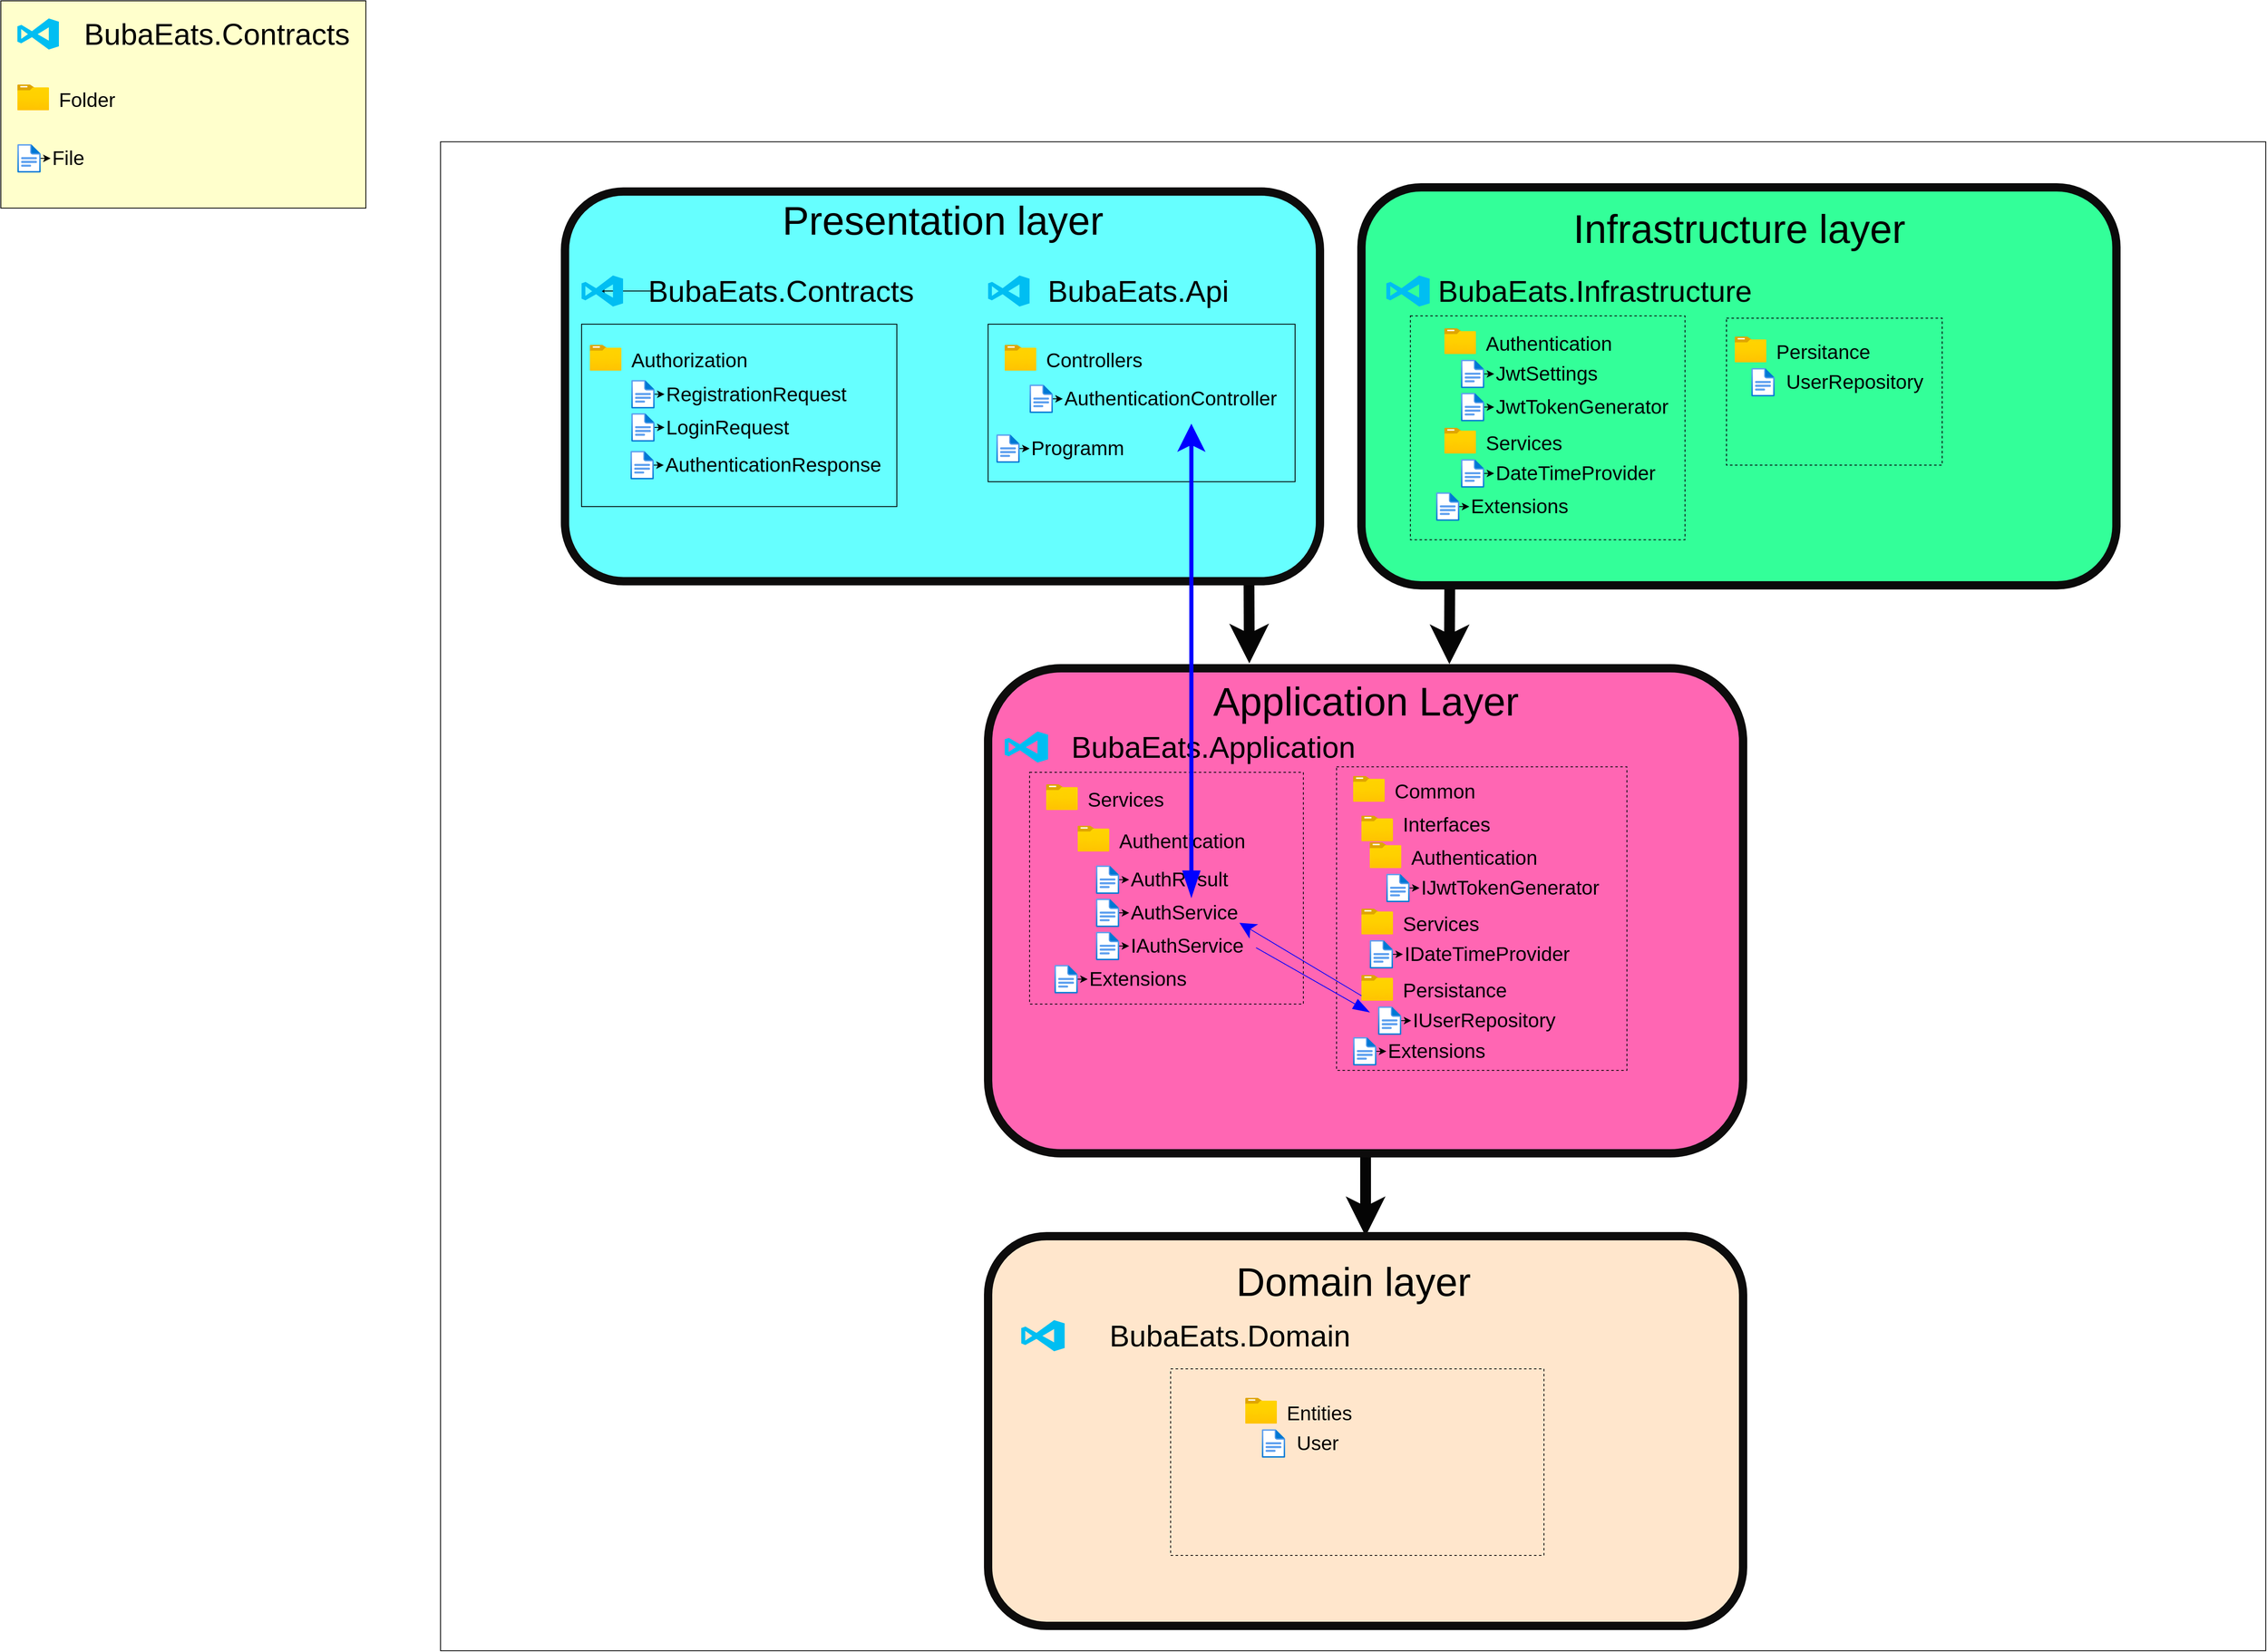 <mxfile>
    <diagram id="rWr11Ek52ALkJoC7Q38n" name="Page-1">
        <mxGraphModel dx="2772" dy="968" grid="1" gridSize="10" guides="1" tooltips="1" connect="1" arrows="1" fold="1" page="1" pageScale="1" pageWidth="850" pageHeight="1100" math="0" shadow="0">
            <root>
                <mxCell id="0"/>
                <mxCell id="1" parent="0"/>
                <mxCell id="107" value="" style="rounded=0;whiteSpace=wrap;html=1;strokeColor=#0a0a0a;strokeWidth=1;fontSize=48;fontColor=#000000;fillColor=#FFFFFF;" parent="1" vertex="1">
                    <mxGeometry x="-180" y="220" width="2200" height="1820" as="geometry"/>
                </mxCell>
                <mxCell id="105" style="edgeStyle=none;html=1;strokeColor=#050505;strokeWidth=13;fontSize=24;fontColor=#000000;exitX=0.117;exitY=0.99;exitDx=0;exitDy=0;exitPerimeter=0;" parent="1" source="96" edge="1">
                    <mxGeometry relative="1" as="geometry">
                        <mxPoint x="1036" y="850" as="targetPoint"/>
                    </mxGeometry>
                </mxCell>
                <mxCell id="96" value="" style="rounded=1;whiteSpace=wrap;html=1;strokeWidth=10;fontSize=24;fillColor=#33FF99;strokeColor=#0a0a0a;" parent="1" vertex="1">
                    <mxGeometry x="930" y="275" width="910" height="480" as="geometry"/>
                </mxCell>
                <mxCell id="104" style="edgeStyle=none;html=1;exitX=0.906;exitY=1.004;exitDx=0;exitDy=0;fontSize=24;fontColor=#000000;strokeWidth=13;strokeColor=#050505;exitPerimeter=0;entryX=0.346;entryY=-0.01;entryDx=0;entryDy=0;entryPerimeter=0;" parent="1" source="3" target="102" edge="1">
                    <mxGeometry relative="1" as="geometry"/>
                </mxCell>
                <mxCell id="3" value="" style="rounded=1;whiteSpace=wrap;html=1;fillColor=#66FFFF;strokeWidth=10;strokeColor=#0d0c0c;" parent="1" vertex="1">
                    <mxGeometry x="-30" y="280" width="910" height="470" as="geometry"/>
                </mxCell>
                <mxCell id="4" value="&lt;font style=&quot;font-size: 48px;&quot; color=&quot;#000000&quot;&gt;Presentation layer&lt;/font&gt;" style="text;html=1;align=center;verticalAlign=middle;resizable=0;points=[];autosize=1;strokeColor=none;fillColor=none;" parent="1" vertex="1">
                    <mxGeometry x="220" y="280" width="410" height="70" as="geometry"/>
                </mxCell>
                <mxCell id="9" value="" style="edgeStyle=none;html=1;fontSize=36;fontColor=#000000;" parent="1" edge="1">
                    <mxGeometry relative="1" as="geometry">
                        <mxPoint x="80" y="400" as="sourcePoint"/>
                        <mxPoint x="10" y="400" as="targetPoint"/>
                    </mxGeometry>
                </mxCell>
                <mxCell id="13" value="" style="group" parent="1" vertex="1" connectable="0">
                    <mxGeometry x="-10" y="370" width="410" height="60" as="geometry"/>
                </mxCell>
                <mxCell id="14" value="&lt;font style=&quot;font-size: 36px;&quot;&gt;BubaEats.Contracts&lt;/font&gt;" style="text;html=1;align=center;verticalAlign=middle;resizable=1;points=[];autosize=1;strokeColor=none;fillColor=none;fontSize=36;fontColor=#000000;movable=1;rotatable=1;deletable=1;editable=1;connectable=1;" parent="13" vertex="1">
                    <mxGeometry x="70" width="340" height="60" as="geometry"/>
                </mxCell>
                <mxCell id="15" value="" style="verticalLabelPosition=bottom;html=1;verticalAlign=top;align=center;strokeColor=none;fillColor=#00BEF2;shape=mxgraph.azure.visual_studio_online;rounded=1;fontSize=24;fontColor=#000000;movable=1;resizable=1;rotatable=1;deletable=1;editable=1;connectable=1;" parent="13" vertex="1">
                    <mxGeometry y="11.25" width="50" height="37.5" as="geometry"/>
                </mxCell>
                <mxCell id="16" value="" style="rounded=0;whiteSpace=wrap;html=1;strokeColor=#000000;fontSize=48;fontColor=#000000;fillColor=#FFFFCC;" parent="1" vertex="1">
                    <mxGeometry x="-710" y="50" width="440" height="250" as="geometry"/>
                </mxCell>
                <mxCell id="12" value="" style="group" parent="1" vertex="1" connectable="0">
                    <mxGeometry x="-690" y="60" width="410" height="60" as="geometry"/>
                </mxCell>
                <mxCell id="10" value="&lt;font style=&quot;font-size: 36px;&quot;&gt;BubaEats.Contracts&lt;/font&gt;" style="text;html=1;align=center;verticalAlign=middle;resizable=1;points=[];autosize=1;strokeColor=none;fillColor=none;fontSize=36;fontColor=#000000;movable=1;rotatable=1;deletable=1;editable=1;connectable=1;" parent="12" vertex="1">
                    <mxGeometry x="70" width="340" height="60" as="geometry"/>
                </mxCell>
                <mxCell id="11" value="" style="verticalLabelPosition=bottom;html=1;verticalAlign=top;align=center;strokeColor=none;fillColor=#00BEF2;shape=mxgraph.azure.visual_studio_online;rounded=1;fontSize=24;fontColor=#000000;movable=1;resizable=1;rotatable=1;deletable=1;editable=1;connectable=1;" parent="12" vertex="1">
                    <mxGeometry y="11.25" width="50" height="37.5" as="geometry"/>
                </mxCell>
                <mxCell id="21" value="" style="group" parent="1" vertex="1" connectable="0">
                    <mxGeometry x="-690" y="126" width="138" height="70" as="geometry"/>
                </mxCell>
                <mxCell id="17" value="" style="aspect=fixed;html=1;points=[];align=center;image;fontSize=12;image=img/lib/azure2/general/Folder_Blank.svg;rounded=1;strokeColor=#000000;fontColor=#000000;fillColor=#FFFFCC;" parent="21" vertex="1">
                    <mxGeometry y="25" width="37.97" height="31" as="geometry"/>
                </mxCell>
                <mxCell id="18" value="&lt;font style=&quot;font-size: 24px;&quot;&gt;Folder&lt;/font&gt;" style="text;html=1;align=left;verticalAlign=middle;resizable=0;points=[];autosize=1;strokeColor=none;fillColor=none;fontSize=48;fontColor=#000000;" parent="21" vertex="1">
                    <mxGeometry x="48" width="90" height="70" as="geometry"/>
                </mxCell>
                <mxCell id="51" value="" style="group" parent="1" vertex="1" connectable="0">
                    <mxGeometry x="480" y="370" width="410" height="60" as="geometry"/>
                </mxCell>
                <mxCell id="52" value="&lt;font style=&quot;font-size: 36px;&quot;&gt;BubaEats.Api&lt;/font&gt;" style="text;html=1;align=left;verticalAlign=middle;resizable=1;points=[];autosize=1;strokeColor=none;fillColor=none;fontSize=36;fontColor=#000000;movable=1;rotatable=1;deletable=1;editable=1;connectable=1;" parent="51" vertex="1">
                    <mxGeometry x="70" width="290" height="60" as="geometry"/>
                </mxCell>
                <mxCell id="53" value="" style="verticalLabelPosition=bottom;html=1;verticalAlign=top;align=center;strokeColor=none;fillColor=#00BEF2;shape=mxgraph.azure.visual_studio_online;rounded=1;fontSize=24;fontColor=#000000;movable=1;resizable=1;rotatable=1;deletable=1;editable=1;connectable=1;" parent="51" vertex="1">
                    <mxGeometry y="11.25" width="50" height="37.5" as="geometry"/>
                </mxCell>
                <mxCell id="61" value="" style="group" parent="1" vertex="1" connectable="0">
                    <mxGeometry x="-690" y="220" width="280.001" height="40" as="geometry"/>
                </mxCell>
                <mxCell id="62" value="" style="aspect=fixed;html=1;points=[];align=center;image;fontSize=12;image=img/lib/azure2/general/File.svg;rounded=1;strokeColor=#000000;fontColor=#000000;fillColor=#FFFFCC;" parent="61" vertex="1">
                    <mxGeometry y="2.75" width="28" height="34.5" as="geometry"/>
                </mxCell>
                <mxCell id="63" value="File" style="text;html=1;align=left;verticalAlign=middle;resizable=0;points=[];autosize=1;strokeColor=none;fillColor=none;fontSize=24;fontColor=#000000;" parent="61" vertex="1">
                    <mxGeometry x="40.001" width="60" height="40" as="geometry"/>
                </mxCell>
                <mxCell id="64" value="" style="edgeStyle=none;html=1;fontSize=24;fontColor=#000000;" parent="61" source="62" target="63" edge="1">
                    <mxGeometry relative="1" as="geometry"/>
                </mxCell>
                <mxCell id="65" value="" style="group" parent="1" vertex="1" connectable="0">
                    <mxGeometry x="530" y="510" width="320.001" height="40" as="geometry"/>
                </mxCell>
                <mxCell id="66" value="" style="aspect=fixed;html=1;points=[];align=center;image;fontSize=12;image=img/lib/azure2/general/File.svg;rounded=1;strokeColor=#000000;fontColor=#000000;fillColor=#FFFFCC;" parent="65" vertex="1">
                    <mxGeometry y="2.75" width="28" height="34.5" as="geometry"/>
                </mxCell>
                <mxCell id="67" value="AuthenticationController" style="text;html=1;align=left;verticalAlign=middle;resizable=0;points=[];autosize=1;strokeColor=none;fillColor=none;fontSize=24;fontColor=#000000;" parent="65" vertex="1">
                    <mxGeometry x="40.001" width="280" height="40" as="geometry"/>
                </mxCell>
                <mxCell id="68" value="" style="edgeStyle=none;html=1;fontSize=24;fontColor=#000000;" parent="65" source="66" target="67" edge="1">
                    <mxGeometry relative="1" as="geometry"/>
                </mxCell>
                <mxCell id="73" value="" style="group;dashed=1;" parent="1" vertex="1" connectable="0">
                    <mxGeometry x="-10" y="440" width="380" height="220" as="geometry"/>
                </mxCell>
                <mxCell id="6" value="" style="rounded=0;whiteSpace=wrap;html=1;fontSize=24;fontColor=#000000;fillColor=none;strokeColor=#000000;" parent="73" vertex="1">
                    <mxGeometry width="380" height="220" as="geometry"/>
                </mxCell>
                <mxCell id="22" value="" style="group" parent="73" vertex="1" connectable="0">
                    <mxGeometry x="10" width="208" height="70" as="geometry"/>
                </mxCell>
                <mxCell id="23" value="" style="aspect=fixed;html=1;points=[];align=center;image;fontSize=12;image=img/lib/azure2/general/Folder_Blank.svg;rounded=1;strokeColor=#000000;fontColor=#000000;fillColor=#FFFFCC;" parent="22" vertex="1">
                    <mxGeometry y="25" width="37.97" height="31" as="geometry"/>
                </mxCell>
                <mxCell id="24" value="&lt;font style=&quot;font-size: 24px;&quot;&gt;Authorization&lt;/font&gt;" style="text;html=1;align=left;verticalAlign=middle;resizable=0;points=[];autosize=1;strokeColor=none;fillColor=none;fontSize=48;fontColor=#000000;" parent="22" vertex="1">
                    <mxGeometry x="48" width="160" height="70" as="geometry"/>
                </mxCell>
                <mxCell id="41" value="" style="group" parent="73" vertex="1" connectable="0">
                    <mxGeometry x="60" y="64.5" width="280.001" height="40" as="geometry"/>
                </mxCell>
                <mxCell id="29" value="" style="aspect=fixed;html=1;points=[];align=center;image;fontSize=12;image=img/lib/azure2/general/File.svg;rounded=1;strokeColor=#000000;fontColor=#000000;fillColor=#FFFFCC;" parent="41" vertex="1">
                    <mxGeometry y="2.75" width="28" height="34.5" as="geometry"/>
                </mxCell>
                <mxCell id="30" value="RegistrationRequest" style="text;html=1;align=left;verticalAlign=middle;resizable=0;points=[];autosize=1;strokeColor=none;fillColor=none;fontSize=24;fontColor=#000000;" parent="41" vertex="1">
                    <mxGeometry x="40.001" width="240" height="40" as="geometry"/>
                </mxCell>
                <mxCell id="40" value="" style="edgeStyle=none;html=1;fontSize=24;fontColor=#000000;" parent="41" source="29" target="30" edge="1">
                    <mxGeometry relative="1" as="geometry"/>
                </mxCell>
                <mxCell id="42" value="" style="group" parent="73" vertex="1" connectable="0">
                    <mxGeometry x="59" y="150" width="320.001" height="40" as="geometry"/>
                </mxCell>
                <mxCell id="43" value="" style="aspect=fixed;html=1;points=[];align=center;image;fontSize=12;image=img/lib/azure2/general/File.svg;rounded=1;strokeColor=#000000;fontColor=#000000;fillColor=#FFFFCC;" parent="42" vertex="1">
                    <mxGeometry y="2.75" width="28" height="34.5" as="geometry"/>
                </mxCell>
                <mxCell id="44" value="AuthenticationResponse" style="text;html=1;align=left;verticalAlign=middle;resizable=0;points=[];autosize=1;strokeColor=none;fillColor=none;fontSize=24;fontColor=#000000;" parent="42" vertex="1">
                    <mxGeometry x="40.001" width="280" height="40" as="geometry"/>
                </mxCell>
                <mxCell id="45" value="" style="edgeStyle=none;html=1;fontSize=24;fontColor=#000000;" parent="42" source="43" target="44" edge="1">
                    <mxGeometry relative="1" as="geometry"/>
                </mxCell>
                <mxCell id="50" value="" style="group" parent="73" vertex="1" connectable="0">
                    <mxGeometry x="60" y="104.5" width="280.001" height="40" as="geometry"/>
                </mxCell>
                <mxCell id="47" value="" style="aspect=fixed;html=1;points=[];align=center;image;fontSize=12;image=img/lib/azure2/general/File.svg;rounded=1;strokeColor=#000000;fontColor=#000000;fillColor=#FFFFCC;" parent="50" vertex="1">
                    <mxGeometry y="2.75" width="28" height="34.5" as="geometry"/>
                </mxCell>
                <mxCell id="48" value="LoginRequest" style="text;html=1;align=left;verticalAlign=middle;resizable=0;points=[];autosize=1;strokeColor=none;fillColor=none;fontSize=24;fontColor=#000000;" parent="50" vertex="1">
                    <mxGeometry x="40.001" width="170" height="40" as="geometry"/>
                </mxCell>
                <mxCell id="49" value="" style="edgeStyle=none;html=1;fontSize=24;fontColor=#000000;" parent="50" source="47" target="48" edge="1">
                    <mxGeometry relative="1" as="geometry"/>
                </mxCell>
                <mxCell id="74" value="" style="group;dashed=1;" parent="1" vertex="1" connectable="0">
                    <mxGeometry x="480" y="440" width="370" height="190" as="geometry"/>
                </mxCell>
                <mxCell id="54" value="" style="rounded=0;whiteSpace=wrap;html=1;fontSize=24;fontColor=#000000;fillColor=none;strokeColor=#000000;" parent="74" vertex="1">
                    <mxGeometry width="370" height="190" as="geometry"/>
                </mxCell>
                <mxCell id="55" value="" style="group" parent="74" vertex="1" connectable="0">
                    <mxGeometry x="20" width="188" height="70" as="geometry"/>
                </mxCell>
                <mxCell id="56" value="" style="aspect=fixed;html=1;points=[];align=center;image;fontSize=12;image=img/lib/azure2/general/Folder_Blank.svg;rounded=1;strokeColor=#000000;fontColor=#000000;fillColor=#FFFFCC;" parent="55" vertex="1">
                    <mxGeometry y="25" width="37.97" height="31" as="geometry"/>
                </mxCell>
                <mxCell id="57" value="&lt;font style=&quot;font-size: 24px;&quot;&gt;Controllers&lt;/font&gt;" style="text;html=1;align=left;verticalAlign=middle;resizable=0;points=[];autosize=1;strokeColor=none;fillColor=none;fontSize=48;fontColor=#000000;" parent="55" vertex="1">
                    <mxGeometry x="48" width="140" height="70" as="geometry"/>
                </mxCell>
                <mxCell id="69" value="" style="group" parent="74" vertex="1" connectable="0">
                    <mxGeometry x="10" y="130" width="320.001" height="40" as="geometry"/>
                </mxCell>
                <mxCell id="70" value="" style="aspect=fixed;html=1;points=[];align=center;image;fontSize=12;image=img/lib/azure2/general/File.svg;rounded=1;strokeColor=#000000;fontColor=#000000;fillColor=#FFFFCC;" parent="69" vertex="1">
                    <mxGeometry y="2.75" width="28" height="34.5" as="geometry"/>
                </mxCell>
                <mxCell id="71" value="Programm" style="text;html=1;align=left;verticalAlign=middle;resizable=0;points=[];autosize=1;strokeColor=none;fillColor=none;fontSize=24;fontColor=#000000;" parent="69" vertex="1">
                    <mxGeometry x="40.001" width="140" height="40" as="geometry"/>
                </mxCell>
                <mxCell id="72" value="" style="edgeStyle=none;html=1;fontSize=24;fontColor=#000000;" parent="69" source="70" target="71" edge="1">
                    <mxGeometry relative="1" as="geometry"/>
                </mxCell>
                <mxCell id="76" value="&lt;font style=&quot;font-size: 48px;&quot; color=&quot;#000000&quot;&gt;Infrastructure layer&lt;/font&gt;" style="text;html=1;align=center;verticalAlign=middle;resizable=0;points=[];autosize=1;strokeColor=none;fillColor=none;" parent="1" vertex="1">
                    <mxGeometry x="1175" y="290" width="420" height="70" as="geometry"/>
                </mxCell>
                <mxCell id="77" value="" style="group" parent="1" vertex="1" connectable="0">
                    <mxGeometry x="960" y="370" width="460" height="60" as="geometry"/>
                </mxCell>
                <mxCell id="78" value="&lt;font style=&quot;font-size: 36px;&quot;&gt;BubaEats.Infrastructure&lt;/font&gt;" style="text;html=1;align=center;verticalAlign=middle;resizable=1;points=[];autosize=1;strokeColor=none;fillColor=none;fontSize=36;fontColor=#000000;movable=1;rotatable=1;deletable=1;editable=1;connectable=1;" parent="77" vertex="1">
                    <mxGeometry x="41.818" width="418.182" height="60" as="geometry"/>
                </mxCell>
                <mxCell id="79" value="" style="verticalLabelPosition=bottom;html=1;verticalAlign=top;align=center;strokeColor=none;fillColor=#00BEF2;shape=mxgraph.azure.visual_studio_online;rounded=1;fontSize=24;fontColor=#000000;movable=1;resizable=1;rotatable=1;deletable=1;editable=1;connectable=1;" parent="77" vertex="1">
                    <mxGeometry y="11.25" width="52.273" height="37.5" as="geometry"/>
                </mxCell>
                <mxCell id="132" value="" style="edgeStyle=none;html=1;strokeColor=#050505;strokeWidth=13;fontSize=48;fontColor=#000000;" parent="1" source="102" target="131" edge="1">
                    <mxGeometry relative="1" as="geometry"/>
                </mxCell>
                <mxCell id="102" value="" style="rounded=1;whiteSpace=wrap;html=1;fillColor=#FF66B3;strokeWidth=10;strokeColor=#0d0c0c;" parent="1" vertex="1">
                    <mxGeometry x="480" y="855" width="910" height="585" as="geometry"/>
                </mxCell>
                <mxCell id="106" value="&lt;font style=&quot;font-size: 48px;&quot;&gt;Application Layer&lt;/font&gt;" style="text;html=1;align=center;verticalAlign=middle;resizable=0;points=[];autosize=1;strokeColor=none;fillColor=none;fontSize=24;fontColor=#000000;" parent="1" vertex="1">
                    <mxGeometry x="740" y="860" width="390" height="70" as="geometry"/>
                </mxCell>
                <mxCell id="108" value="" style="group" parent="1" vertex="1" connectable="0">
                    <mxGeometry x="550" y="970" width="410" height="290" as="geometry"/>
                </mxCell>
                <mxCell id="109" value="" style="aspect=fixed;html=1;points=[];align=center;image;fontSize=12;image=img/lib/azure2/general/Folder_Blank.svg;rounded=1;strokeColor=#000000;fontColor=#000000;fillColor=#FFFFCC;" parent="108" vertex="1">
                    <mxGeometry y="25" width="37.97" height="31" as="geometry"/>
                </mxCell>
                <mxCell id="110" value="&lt;font style=&quot;font-size: 24px;&quot;&gt;Services&lt;/font&gt;" style="text;html=1;align=left;verticalAlign=middle;resizable=0;points=[];autosize=1;strokeColor=none;fillColor=none;fontSize=48;fontColor=#000000;" parent="108" vertex="1">
                    <mxGeometry x="48" width="120" height="70" as="geometry"/>
                </mxCell>
                <mxCell id="111" value="" style="group" parent="108" vertex="1" connectable="0">
                    <mxGeometry x="37.97" y="50" width="228" height="70" as="geometry"/>
                </mxCell>
                <mxCell id="112" value="" style="aspect=fixed;html=1;points=[];align=center;image;fontSize=12;image=img/lib/azure2/general/Folder_Blank.svg;rounded=1;strokeColor=#000000;fontColor=#000000;fillColor=#FFFFCC;" parent="111" vertex="1">
                    <mxGeometry y="25" width="37.97" height="31" as="geometry"/>
                </mxCell>
                <mxCell id="113" value="&lt;font style=&quot;font-size: 24px;&quot;&gt;Authentication&lt;/font&gt;" style="text;html=1;align=left;verticalAlign=middle;resizable=0;points=[];autosize=1;strokeColor=none;fillColor=none;fontSize=48;fontColor=#000000;" parent="111" vertex="1">
                    <mxGeometry x="48" width="180" height="70" as="geometry"/>
                </mxCell>
                <mxCell id="164" value="" style="rounded=0;whiteSpace=wrap;html=1;dashed=1;strokeColor=#0a0a0a;strokeWidth=1;fontSize=48;fontColor=#000000;fillColor=none;" parent="108" vertex="1">
                    <mxGeometry x="-20" y="10.5" width="330" height="279.5" as="geometry"/>
                </mxCell>
                <mxCell id="114" value="" style="group" parent="1" vertex="1" connectable="0">
                    <mxGeometry x="610" y="1090" width="280.001" height="40" as="geometry"/>
                </mxCell>
                <mxCell id="115" value="" style="aspect=fixed;html=1;points=[];align=center;image;fontSize=12;image=img/lib/azure2/general/File.svg;rounded=1;strokeColor=#000000;fontColor=#000000;fillColor=#FFFFCC;" parent="114" vertex="1">
                    <mxGeometry y="2.75" width="28" height="34.5" as="geometry"/>
                </mxCell>
                <mxCell id="116" value="AuthResult" style="text;html=1;align=left;verticalAlign=middle;resizable=0;points=[];autosize=1;strokeColor=none;fillColor=none;fontSize=24;fontColor=#000000;" parent="114" vertex="1">
                    <mxGeometry x="40.001" width="140" height="40" as="geometry"/>
                </mxCell>
                <mxCell id="117" value="" style="edgeStyle=none;html=1;fontSize=24;fontColor=#000000;" parent="114" source="115" target="116" edge="1">
                    <mxGeometry relative="1" as="geometry"/>
                </mxCell>
                <mxCell id="119" value="" style="group" parent="1" vertex="1" connectable="0">
                    <mxGeometry x="610" y="1130" width="280.001" height="70" as="geometry"/>
                </mxCell>
                <mxCell id="120" value="" style="aspect=fixed;html=1;points=[];align=center;image;fontSize=12;image=img/lib/azure2/general/File.svg;rounded=1;strokeColor=#000000;fontColor=#000000;fillColor=#FFFFCC;" parent="119" vertex="1">
                    <mxGeometry y="2.75" width="28" height="34.5" as="geometry"/>
                </mxCell>
                <mxCell id="121" value="AuthService" style="text;html=1;align=left;verticalAlign=middle;resizable=0;points=[];autosize=1;strokeColor=none;fillColor=none;fontSize=24;fontColor=#000000;" parent="119" vertex="1">
                    <mxGeometry x="40.001" width="150" height="40" as="geometry"/>
                </mxCell>
                <mxCell id="122" value="" style="edgeStyle=none;html=1;fontSize=24;fontColor=#000000;" parent="119" source="120" target="121" edge="1">
                    <mxGeometry relative="1" as="geometry"/>
                </mxCell>
                <mxCell id="123" value="" style="group" parent="1" vertex="1" connectable="0">
                    <mxGeometry x="610" y="1170" width="280.001" height="40" as="geometry"/>
                </mxCell>
                <mxCell id="124" value="" style="aspect=fixed;html=1;points=[];align=center;image;fontSize=12;image=img/lib/azure2/general/File.svg;rounded=1;strokeColor=#000000;fontColor=#000000;fillColor=#FFFFCC;" parent="123" vertex="1">
                    <mxGeometry y="2.75" width="28" height="34.5" as="geometry"/>
                </mxCell>
                <mxCell id="125" value="IAuthService" style="text;html=1;align=left;verticalAlign=middle;resizable=0;points=[];autosize=1;strokeColor=none;fillColor=none;fontSize=24;fontColor=#000000;" parent="123" vertex="1">
                    <mxGeometry x="40.001" width="160" height="40" as="geometry"/>
                </mxCell>
                <mxCell id="126" value="" style="edgeStyle=none;html=1;fontSize=24;fontColor=#000000;" parent="123" source="124" target="125" edge="1">
                    <mxGeometry relative="1" as="geometry"/>
                </mxCell>
                <mxCell id="127" value="" style="group" parent="1" vertex="1" connectable="0">
                    <mxGeometry x="560" y="1210" width="280.001" height="40" as="geometry"/>
                </mxCell>
                <mxCell id="128" value="" style="aspect=fixed;html=1;points=[];align=center;image;fontSize=12;image=img/lib/azure2/general/File.svg;rounded=1;strokeColor=#000000;fontColor=#000000;fillColor=#FFFFCC;" parent="127" vertex="1">
                    <mxGeometry y="2.75" width="28" height="34.5" as="geometry"/>
                </mxCell>
                <mxCell id="129" value="Extensions" style="text;html=1;align=left;verticalAlign=middle;resizable=0;points=[];autosize=1;strokeColor=none;fillColor=none;fontSize=24;fontColor=#000000;" parent="127" vertex="1">
                    <mxGeometry x="40.001" width="140" height="40" as="geometry"/>
                </mxCell>
                <mxCell id="130" value="" style="edgeStyle=none;html=1;fontSize=24;fontColor=#000000;" parent="127" source="128" target="129" edge="1">
                    <mxGeometry relative="1" as="geometry"/>
                </mxCell>
                <mxCell id="131" value="" style="rounded=1;whiteSpace=wrap;html=1;fillColor=#FFE6CC;strokeWidth=10;strokeColor=#0d0c0c;" parent="1" vertex="1">
                    <mxGeometry x="480" y="1540" width="910" height="470" as="geometry"/>
                </mxCell>
                <mxCell id="133" value="&lt;font style=&quot;font-size: 48px;&quot; color=&quot;#000000&quot;&gt;Domain layer&lt;/font&gt;" style="text;html=1;align=center;verticalAlign=middle;resizable=0;points=[];autosize=1;strokeColor=none;fillColor=none;" parent="1" vertex="1">
                    <mxGeometry x="765" y="1560" width="310" height="70" as="geometry"/>
                </mxCell>
                <mxCell id="134" value="" style="group" parent="1" vertex="1" connectable="0">
                    <mxGeometry x="520" y="1630" width="460" height="60" as="geometry"/>
                </mxCell>
                <mxCell id="135" value="&lt;font style=&quot;font-size: 36px;&quot;&gt;BubaEats.Domain&lt;/font&gt;" style="text;html=1;align=center;verticalAlign=middle;resizable=1;points=[];autosize=1;strokeColor=none;fillColor=none;fontSize=36;fontColor=#000000;movable=1;rotatable=1;deletable=1;editable=1;connectable=1;" parent="134" vertex="1">
                    <mxGeometry x="95.818" width="310" height="60" as="geometry"/>
                </mxCell>
                <mxCell id="136" value="" style="verticalLabelPosition=bottom;html=1;verticalAlign=top;align=center;strokeColor=none;fillColor=#00BEF2;shape=mxgraph.azure.visual_studio_online;rounded=1;fontSize=24;fontColor=#000000;movable=1;resizable=1;rotatable=1;deletable=1;editable=1;connectable=1;" parent="134" vertex="1">
                    <mxGeometry y="11.25" width="52.273" height="37.5" as="geometry"/>
                </mxCell>
                <mxCell id="137" value="" style="group" parent="1" vertex="1" connectable="0">
                    <mxGeometry x="500" y="920" width="460" height="60" as="geometry"/>
                </mxCell>
                <mxCell id="138" value="&lt;font style=&quot;font-size: 36px;&quot;&gt;BubaEats.Application&lt;/font&gt;" style="text;html=1;align=center;verticalAlign=middle;resizable=1;points=[];autosize=1;strokeColor=none;fillColor=none;fontSize=36;fontColor=#000000;movable=1;rotatable=1;deletable=1;editable=1;connectable=1;" parent="137" vertex="1">
                    <mxGeometry x="65.818" width="370" height="60" as="geometry"/>
                </mxCell>
                <mxCell id="139" value="" style="verticalLabelPosition=bottom;html=1;verticalAlign=top;align=center;strokeColor=none;fillColor=#00BEF2;shape=mxgraph.azure.visual_studio_online;rounded=1;fontSize=24;fontColor=#000000;movable=1;resizable=1;rotatable=1;deletable=1;editable=1;connectable=1;" parent="137" vertex="1">
                    <mxGeometry y="11.25" width="52.273" height="37.5" as="geometry"/>
                </mxCell>
                <mxCell id="140" value="" style="rounded=0;whiteSpace=wrap;html=1;dashed=1;strokeColor=#0a0a0a;strokeWidth=1;fontSize=48;fontColor=#000000;fillColor=none;" parent="1" vertex="1">
                    <mxGeometry x="700" y="1700" width="450" height="225" as="geometry"/>
                </mxCell>
                <mxCell id="141" value="" style="group" parent="1" vertex="1" connectable="0">
                    <mxGeometry x="1030" y="420" width="290" height="280" as="geometry"/>
                </mxCell>
                <mxCell id="142" value="" style="aspect=fixed;html=1;points=[];align=center;image;fontSize=12;image=img/lib/azure2/general/Folder_Blank.svg;rounded=1;strokeColor=#000000;fontColor=#000000;fillColor=#FFFFCC;" parent="141" vertex="1">
                    <mxGeometry y="25" width="37.97" height="31" as="geometry"/>
                </mxCell>
                <mxCell id="143" value="&lt;font style=&quot;font-size: 24px;&quot;&gt;Authentication&lt;/font&gt;" style="text;html=1;align=left;verticalAlign=middle;resizable=0;points=[];autosize=1;strokeColor=none;fillColor=none;fontSize=48;fontColor=#000000;" parent="141" vertex="1">
                    <mxGeometry x="48" width="180" height="70" as="geometry"/>
                </mxCell>
                <mxCell id="163" value="" style="rounded=0;whiteSpace=wrap;html=1;dashed=1;strokeColor=#0a0a0a;strokeWidth=1;fontSize=48;fontColor=#000000;fillColor=none;" parent="141" vertex="1">
                    <mxGeometry x="-41.01" y="10" width="331.01" height="270" as="geometry"/>
                </mxCell>
                <mxCell id="144" value="" style="group" parent="1" vertex="1" connectable="0">
                    <mxGeometry x="1050" y="480" width="280.001" height="40" as="geometry"/>
                </mxCell>
                <mxCell id="145" value="" style="aspect=fixed;html=1;points=[];align=center;image;fontSize=12;image=img/lib/azure2/general/File.svg;rounded=1;strokeColor=#000000;fontColor=#000000;fillColor=#FFFFCC;" parent="144" vertex="1">
                    <mxGeometry y="2.75" width="28" height="34.5" as="geometry"/>
                </mxCell>
                <mxCell id="146" value="JwtSettings" style="text;html=1;align=left;verticalAlign=middle;resizable=0;points=[];autosize=1;strokeColor=none;fillColor=none;fontSize=24;fontColor=#000000;" parent="144" vertex="1">
                    <mxGeometry x="40.001" width="150" height="40" as="geometry"/>
                </mxCell>
                <mxCell id="147" value="" style="edgeStyle=none;html=1;fontSize=24;fontColor=#000000;" parent="144" source="145" target="146" edge="1">
                    <mxGeometry relative="1" as="geometry"/>
                </mxCell>
                <mxCell id="148" value="" style="group" parent="1" vertex="1" connectable="0">
                    <mxGeometry x="1050" y="520" width="280.001" height="40" as="geometry"/>
                </mxCell>
                <mxCell id="149" value="" style="aspect=fixed;html=1;points=[];align=center;image;fontSize=12;image=img/lib/azure2/general/File.svg;rounded=1;strokeColor=#000000;fontColor=#000000;fillColor=#FFFFCC;" parent="148" vertex="1">
                    <mxGeometry y="2.75" width="28" height="34.5" as="geometry"/>
                </mxCell>
                <mxCell id="150" value="JwtTokenGenerator" style="text;html=1;align=left;verticalAlign=middle;resizable=0;points=[];autosize=1;strokeColor=none;fillColor=none;fontSize=24;fontColor=#000000;" parent="148" vertex="1">
                    <mxGeometry x="40.001" width="230" height="40" as="geometry"/>
                </mxCell>
                <mxCell id="151" value="" style="edgeStyle=none;html=1;fontSize=24;fontColor=#000000;" parent="148" source="149" target="150" edge="1">
                    <mxGeometry relative="1" as="geometry"/>
                </mxCell>
                <mxCell id="152" value="" style="group" parent="1" vertex="1" connectable="0">
                    <mxGeometry x="1030" y="540" width="228" height="70" as="geometry"/>
                </mxCell>
                <mxCell id="153" value="" style="aspect=fixed;html=1;points=[];align=center;image;fontSize=12;image=img/lib/azure2/general/Folder_Blank.svg;rounded=1;strokeColor=#000000;fontColor=#000000;fillColor=#FFFFCC;" parent="152" vertex="1">
                    <mxGeometry y="25" width="37.97" height="31" as="geometry"/>
                </mxCell>
                <mxCell id="154" value="&lt;font style=&quot;font-size: 24px;&quot;&gt;Services&lt;/font&gt;" style="text;html=1;align=left;verticalAlign=middle;resizable=0;points=[];autosize=1;strokeColor=none;fillColor=none;fontSize=48;fontColor=#000000;" parent="152" vertex="1">
                    <mxGeometry x="48" width="120" height="70" as="geometry"/>
                </mxCell>
                <mxCell id="155" value="" style="group" parent="1" vertex="1" connectable="0">
                    <mxGeometry x="1050" y="600" width="280.001" height="40" as="geometry"/>
                </mxCell>
                <mxCell id="156" value="" style="aspect=fixed;html=1;points=[];align=center;image;fontSize=12;image=img/lib/azure2/general/File.svg;rounded=1;strokeColor=#000000;fontColor=#000000;fillColor=#FFFFCC;" parent="155" vertex="1">
                    <mxGeometry y="2.75" width="28" height="34.5" as="geometry"/>
                </mxCell>
                <mxCell id="157" value="DateTimeProvider" style="text;html=1;align=left;verticalAlign=middle;resizable=0;points=[];autosize=1;strokeColor=none;fillColor=none;fontSize=24;fontColor=#000000;" parent="155" vertex="1">
                    <mxGeometry x="40.001" width="220" height="40" as="geometry"/>
                </mxCell>
                <mxCell id="158" value="" style="edgeStyle=none;html=1;fontSize=24;fontColor=#000000;" parent="155" source="156" target="157" edge="1">
                    <mxGeometry relative="1" as="geometry"/>
                </mxCell>
                <mxCell id="159" value="" style="group" parent="1" vertex="1" connectable="0">
                    <mxGeometry x="1020" y="640" width="280.001" height="40" as="geometry"/>
                </mxCell>
                <mxCell id="160" value="" style="aspect=fixed;html=1;points=[];align=center;image;fontSize=12;image=img/lib/azure2/general/File.svg;rounded=1;strokeColor=#000000;fontColor=#000000;fillColor=#FFFFCC;" parent="159" vertex="1">
                    <mxGeometry y="2.75" width="28" height="34.5" as="geometry"/>
                </mxCell>
                <mxCell id="161" value="Extensions" style="text;html=1;align=left;verticalAlign=middle;resizable=0;points=[];autosize=1;strokeColor=none;fillColor=none;fontSize=24;fontColor=#000000;" parent="159" vertex="1">
                    <mxGeometry x="40.001" width="140" height="40" as="geometry"/>
                </mxCell>
                <mxCell id="162" value="" style="edgeStyle=none;html=1;fontSize=24;fontColor=#000000;" parent="159" source="160" target="161" edge="1">
                    <mxGeometry relative="1" as="geometry"/>
                </mxCell>
                <mxCell id="165" value="" style="group" parent="1" vertex="1" connectable="0">
                    <mxGeometry x="920" y="960" width="168" height="70" as="geometry"/>
                </mxCell>
                <mxCell id="166" value="" style="aspect=fixed;html=1;points=[];align=center;image;fontSize=12;image=img/lib/azure2/general/Folder_Blank.svg;rounded=1;strokeColor=#000000;fontColor=#000000;fillColor=#FFFFCC;" parent="165" vertex="1">
                    <mxGeometry y="25" width="37.97" height="31" as="geometry"/>
                </mxCell>
                <mxCell id="167" value="&lt;font style=&quot;font-size: 24px;&quot;&gt;Common&lt;/font&gt;" style="text;html=1;align=left;verticalAlign=middle;resizable=0;points=[];autosize=1;strokeColor=none;fillColor=none;fontSize=48;fontColor=#000000;" parent="165" vertex="1">
                    <mxGeometry x="48" width="120" height="70" as="geometry"/>
                </mxCell>
                <mxCell id="168" value="" style="group" parent="1" vertex="1" connectable="0">
                    <mxGeometry x="930" y="1000" width="320" height="340" as="geometry"/>
                </mxCell>
                <mxCell id="169" value="" style="aspect=fixed;html=1;points=[];align=center;image;fontSize=12;image=img/lib/azure2/general/Folder_Blank.svg;rounded=1;strokeColor=#000000;fontColor=#000000;fillColor=#FFFFCC;" parent="168" vertex="1">
                    <mxGeometry y="32.692" width="37.97" height="31" as="geometry"/>
                </mxCell>
                <mxCell id="170" value="&lt;font style=&quot;font-size: 24px;&quot;&gt;Interfaces&lt;/font&gt;" style="text;html=1;align=left;verticalAlign=middle;resizable=0;points=[];autosize=1;strokeColor=none;fillColor=none;fontSize=48;fontColor=#000000;" parent="168" vertex="1">
                    <mxGeometry x="48" width="130" height="70" as="geometry"/>
                </mxCell>
                <mxCell id="189" value="" style="rounded=0;whiteSpace=wrap;html=1;dashed=1;strokeColor=#0a0a0a;strokeWidth=1;fontSize=48;fontColor=#000000;fillColor=none;" parent="168" vertex="1">
                    <mxGeometry x="-30" y="-26.154" width="350" height="366.154" as="geometry"/>
                </mxCell>
                <mxCell id="190" value="" style="group" vertex="1" connectable="0" parent="168">
                    <mxGeometry y="200" width="198" height="70" as="geometry"/>
                </mxCell>
                <mxCell id="191" value="" style="aspect=fixed;html=1;points=[];align=center;image;fontSize=12;image=img/lib/azure2/general/Folder_Blank.svg;rounded=1;strokeColor=#000000;fontColor=#000000;fillColor=#FFFFCC;" vertex="1" parent="190">
                    <mxGeometry y="25" width="37.97" height="31" as="geometry"/>
                </mxCell>
                <mxCell id="192" value="&lt;font style=&quot;font-size: 24px;&quot;&gt;Persistance&lt;/font&gt;" style="text;html=1;align=left;verticalAlign=middle;resizable=0;points=[];autosize=1;strokeColor=none;fillColor=none;fontSize=48;fontColor=#000000;" vertex="1" parent="190">
                    <mxGeometry x="48" width="150" height="70" as="geometry"/>
                </mxCell>
                <mxCell id="193" value="" style="group" vertex="1" connectable="0" parent="168">
                    <mxGeometry x="20" y="260" width="280.001" height="40" as="geometry"/>
                </mxCell>
                <mxCell id="194" value="" style="aspect=fixed;html=1;points=[];align=center;image;fontSize=12;image=img/lib/azure2/general/File.svg;rounded=1;strokeColor=#000000;fontColor=#000000;fillColor=#FFFFCC;" vertex="1" parent="193">
                    <mxGeometry y="2.75" width="28" height="34.5" as="geometry"/>
                </mxCell>
                <mxCell id="195" value="IUserRepository" style="text;html=1;align=left;verticalAlign=middle;resizable=0;points=[];autosize=1;strokeColor=none;fillColor=none;fontSize=24;fontColor=#000000;" vertex="1" parent="193">
                    <mxGeometry x="40.001" width="200" height="40" as="geometry"/>
                </mxCell>
                <mxCell id="196" value="" style="edgeStyle=none;html=1;fontSize=24;fontColor=#000000;" edge="1" parent="193" source="194" target="195">
                    <mxGeometry relative="1" as="geometry"/>
                </mxCell>
                <mxCell id="171" value="" style="group" parent="1" vertex="1" connectable="0">
                    <mxGeometry x="940" y="1040" width="228" height="70" as="geometry"/>
                </mxCell>
                <mxCell id="172" value="" style="aspect=fixed;html=1;points=[];align=center;image;fontSize=12;image=img/lib/azure2/general/Folder_Blank.svg;rounded=1;strokeColor=#000000;fontColor=#000000;fillColor=#FFFFCC;" parent="171" vertex="1">
                    <mxGeometry y="25" width="37.97" height="31" as="geometry"/>
                </mxCell>
                <mxCell id="173" value="&lt;font style=&quot;font-size: 24px;&quot;&gt;Authentication&lt;/font&gt;" style="text;html=1;align=left;verticalAlign=middle;resizable=0;points=[];autosize=1;strokeColor=none;fillColor=none;fontSize=48;fontColor=#000000;" parent="171" vertex="1">
                    <mxGeometry x="48" width="180" height="70" as="geometry"/>
                </mxCell>
                <mxCell id="174" value="" style="group" parent="1" vertex="1" connectable="0">
                    <mxGeometry x="960" y="1100" width="280.001" height="40" as="geometry"/>
                </mxCell>
                <mxCell id="175" value="" style="aspect=fixed;html=1;points=[];align=center;image;fontSize=12;image=img/lib/azure2/general/File.svg;rounded=1;strokeColor=#000000;fontColor=#000000;fillColor=#FFFFCC;" parent="174" vertex="1">
                    <mxGeometry y="2.75" width="28" height="34.5" as="geometry"/>
                </mxCell>
                <mxCell id="176" value="IJwtTokenGenerator" style="text;html=1;align=left;verticalAlign=middle;resizable=0;points=[];autosize=1;strokeColor=none;fillColor=none;fontSize=24;fontColor=#000000;" parent="174" vertex="1">
                    <mxGeometry x="40.001" width="240" height="40" as="geometry"/>
                </mxCell>
                <mxCell id="177" value="" style="edgeStyle=none;html=1;fontSize=24;fontColor=#000000;" parent="174" source="175" target="176" edge="1">
                    <mxGeometry relative="1" as="geometry"/>
                </mxCell>
                <mxCell id="178" value="" style="group" parent="1" vertex="1" connectable="0">
                    <mxGeometry x="930" y="1120" width="178" height="70" as="geometry"/>
                </mxCell>
                <mxCell id="179" value="" style="aspect=fixed;html=1;points=[];align=center;image;fontSize=12;image=img/lib/azure2/general/Folder_Blank.svg;rounded=1;strokeColor=#000000;fontColor=#000000;fillColor=#FFFFCC;" parent="178" vertex="1">
                    <mxGeometry y="25" width="37.97" height="31" as="geometry"/>
                </mxCell>
                <mxCell id="180" value="&lt;font style=&quot;font-size: 24px;&quot;&gt;Services&lt;/font&gt;" style="text;html=1;align=left;verticalAlign=middle;resizable=0;points=[];autosize=1;strokeColor=none;fillColor=none;fontSize=48;fontColor=#000000;" parent="178" vertex="1">
                    <mxGeometry x="48" width="120" height="70" as="geometry"/>
                </mxCell>
                <mxCell id="181" value="" style="group" parent="1" vertex="1" connectable="0">
                    <mxGeometry x="940" y="1180" width="280.001" height="40" as="geometry"/>
                </mxCell>
                <mxCell id="182" value="" style="aspect=fixed;html=1;points=[];align=center;image;fontSize=12;image=img/lib/azure2/general/File.svg;rounded=1;strokeColor=#000000;fontColor=#000000;fillColor=#FFFFCC;" parent="181" vertex="1">
                    <mxGeometry y="2.75" width="28" height="34.5" as="geometry"/>
                </mxCell>
                <mxCell id="183" value="IDateTimeProvider" style="text;html=1;align=left;verticalAlign=middle;resizable=0;points=[];autosize=1;strokeColor=none;fillColor=none;fontSize=24;fontColor=#000000;" parent="181" vertex="1">
                    <mxGeometry x="40.001" width="220" height="40" as="geometry"/>
                </mxCell>
                <mxCell id="184" value="" style="edgeStyle=none;html=1;fontSize=24;fontColor=#000000;" parent="181" source="182" target="183" edge="1">
                    <mxGeometry relative="1" as="geometry"/>
                </mxCell>
                <mxCell id="185" value="" style="group" parent="1" vertex="1" connectable="0">
                    <mxGeometry x="920" y="1297" width="280.001" height="46" as="geometry"/>
                </mxCell>
                <mxCell id="186" value="" style="aspect=fixed;html=1;points=[];align=center;image;fontSize=12;image=img/lib/azure2/general/File.svg;rounded=1;strokeColor=#000000;fontColor=#000000;fillColor=#FFFFCC;" parent="185" vertex="1">
                    <mxGeometry y="2.75" width="28" height="34.5" as="geometry"/>
                </mxCell>
                <mxCell id="187" value="Extensions" style="text;html=1;align=left;verticalAlign=middle;resizable=0;points=[];autosize=1;strokeColor=none;fillColor=none;fontSize=24;fontColor=#000000;" parent="185" vertex="1">
                    <mxGeometry x="40.001" width="140" height="40" as="geometry"/>
                </mxCell>
                <mxCell id="188" value="" style="edgeStyle=none;html=1;fontSize=24;fontColor=#000000;" parent="185" source="186" target="187" edge="1">
                    <mxGeometry relative="1" as="geometry"/>
                </mxCell>
                <mxCell id="197" value="" style="group" vertex="1" connectable="0" parent="1">
                    <mxGeometry x="1380" y="430" width="228" height="70" as="geometry"/>
                </mxCell>
                <mxCell id="198" value="" style="aspect=fixed;html=1;points=[];align=center;image;fontSize=12;image=img/lib/azure2/general/Folder_Blank.svg;rounded=1;strokeColor=#000000;fontColor=#000000;fillColor=#FFFFCC;" vertex="1" parent="197">
                    <mxGeometry y="25" width="37.97" height="31" as="geometry"/>
                </mxCell>
                <mxCell id="199" value="&lt;font style=&quot;font-size: 24px;&quot;&gt;Persitance&lt;/font&gt;" style="text;html=1;align=left;verticalAlign=middle;resizable=0;points=[];autosize=1;strokeColor=none;fillColor=none;fontSize=48;fontColor=#000000;" vertex="1" parent="197">
                    <mxGeometry x="48" width="140" height="70" as="geometry"/>
                </mxCell>
                <mxCell id="200" value="" style="aspect=fixed;html=1;points=[];align=center;image;fontSize=12;image=img/lib/azure2/general/File.svg;rounded=1;strokeColor=#000000;fontColor=#000000;fillColor=#FFFFCC;" vertex="1" parent="1">
                    <mxGeometry x="1400" y="492.75" width="28" height="34.5" as="geometry"/>
                </mxCell>
                <mxCell id="201" value="UserRepository" style="text;html=1;align=left;verticalAlign=middle;resizable=0;points=[];autosize=1;strokeColor=none;fillColor=none;fontSize=24;fontColor=#000000;" vertex="1" parent="1">
                    <mxGeometry x="1440.001" y="490" width="190" height="40" as="geometry"/>
                </mxCell>
                <mxCell id="202" value="" style="endArrow=none;html=1;entryX=0.956;entryY=0.55;entryDx=0;entryDy=0;entryPerimeter=0;endSize=6;startArrow=blockThin;startFill=1;endFill=0;startSize=18;strokeColor=#0000FF;" edge="1" parent="1" target="125">
                    <mxGeometry width="50" height="50" relative="1" as="geometry">
                        <mxPoint x="940" y="1270" as="sourcePoint"/>
                        <mxPoint x="740" y="930" as="targetPoint"/>
                    </mxGeometry>
                </mxCell>
                <mxCell id="203" value="" style="endArrow=classic;html=1;entryX=0.956;entryY=0.55;entryDx=0;entryDy=0;entryPerimeter=0;endSize=17;strokeColor=#0000FF;" edge="1" parent="1">
                    <mxGeometry width="50" height="50" relative="1" as="geometry">
                        <mxPoint x="930" y="1250" as="sourcePoint"/>
                        <mxPoint x="782.961" y="1162" as="targetPoint"/>
                    </mxGeometry>
                </mxCell>
                <mxCell id="205" value="" style="endArrow=classic;html=1;startSize=18;endSize=18;strokeWidth=5;startArrow=blockThin;startFill=1;strokeColor=#0000FF;" edge="1" parent="1" source="121">
                    <mxGeometry width="50" height="50" relative="1" as="geometry">
                        <mxPoint x="1290" y="880" as="sourcePoint"/>
                        <mxPoint x="725" y="560" as="targetPoint"/>
                    </mxGeometry>
                </mxCell>
                <mxCell id="206" value="" style="group" vertex="1" connectable="0" parent="1">
                    <mxGeometry x="790" y="1710" width="228" height="70" as="geometry"/>
                </mxCell>
                <mxCell id="207" value="" style="aspect=fixed;html=1;points=[];align=center;image;fontSize=12;image=img/lib/azure2/general/Folder_Blank.svg;rounded=1;strokeColor=#000000;fontColor=#000000;fillColor=#FFFFCC;" vertex="1" parent="206">
                    <mxGeometry y="25" width="37.97" height="31" as="geometry"/>
                </mxCell>
                <mxCell id="208" value="&lt;font style=&quot;font-size: 24px;&quot;&gt;Entities&lt;/font&gt;" style="text;html=1;align=left;verticalAlign=middle;resizable=0;points=[];autosize=1;strokeColor=none;fillColor=none;fontSize=48;fontColor=#000000;" vertex="1" parent="206">
                    <mxGeometry x="48" width="100" height="70" as="geometry"/>
                </mxCell>
                <mxCell id="209" value="" style="aspect=fixed;html=1;points=[];align=center;image;fontSize=12;image=img/lib/azure2/general/File.svg;rounded=1;strokeColor=#000000;fontColor=#000000;fillColor=#FFFFCC;" vertex="1" parent="1">
                    <mxGeometry x="810" y="1772.75" width="28" height="34.5" as="geometry"/>
                </mxCell>
                <mxCell id="210" value="User" style="text;html=1;align=left;verticalAlign=middle;resizable=0;points=[];autosize=1;strokeColor=none;fillColor=none;fontSize=24;fontColor=#000000;" vertex="1" parent="1">
                    <mxGeometry x="850.001" y="1770" width="70" height="40" as="geometry"/>
                </mxCell>
                <mxCell id="211" value="" style="whiteSpace=wrap;html=1;dashed=1;gradientColor=default;fillColor=none;strokeColor=#000000;" vertex="1" parent="1">
                    <mxGeometry x="1370" y="432.75" width="260" height="177.25" as="geometry"/>
                </mxCell>
            </root>
        </mxGraphModel>
    </diagram>
</mxfile>